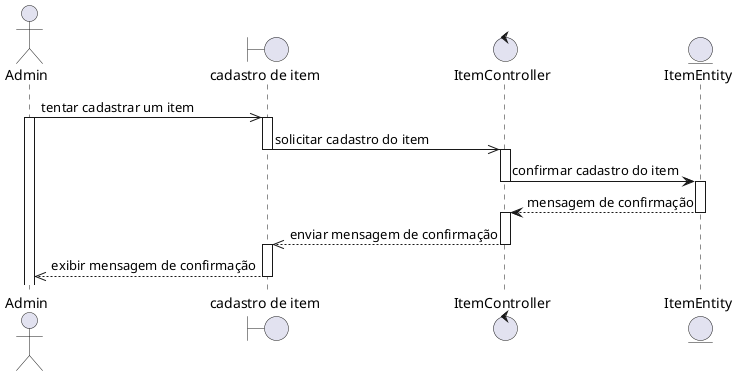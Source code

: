 @startuml
actor Admin
boundary "cadastro de item" as grupo
control ItemController
entity ItemEntity

Admin ->> grupo: tentar cadastrar um item
activate Admin
activate grupo
grupo ->> ItemController: solicitar cadastro do item
deactivate grupo
activate ItemController
ItemController -> ItemEntity: confirmar cadastro do item
deactivate ItemController
activate ItemEntity
ItemEntity --> ItemController: mensagem de confirmação
deactivate ItemEntity
activate ItemController
ItemController -->> grupo: enviar mensagem de confirmação
deactivate ItemController
activate grupo
grupo -->> Admin: exibir mensagem de confirmação
deactivate grupo
@enduml
